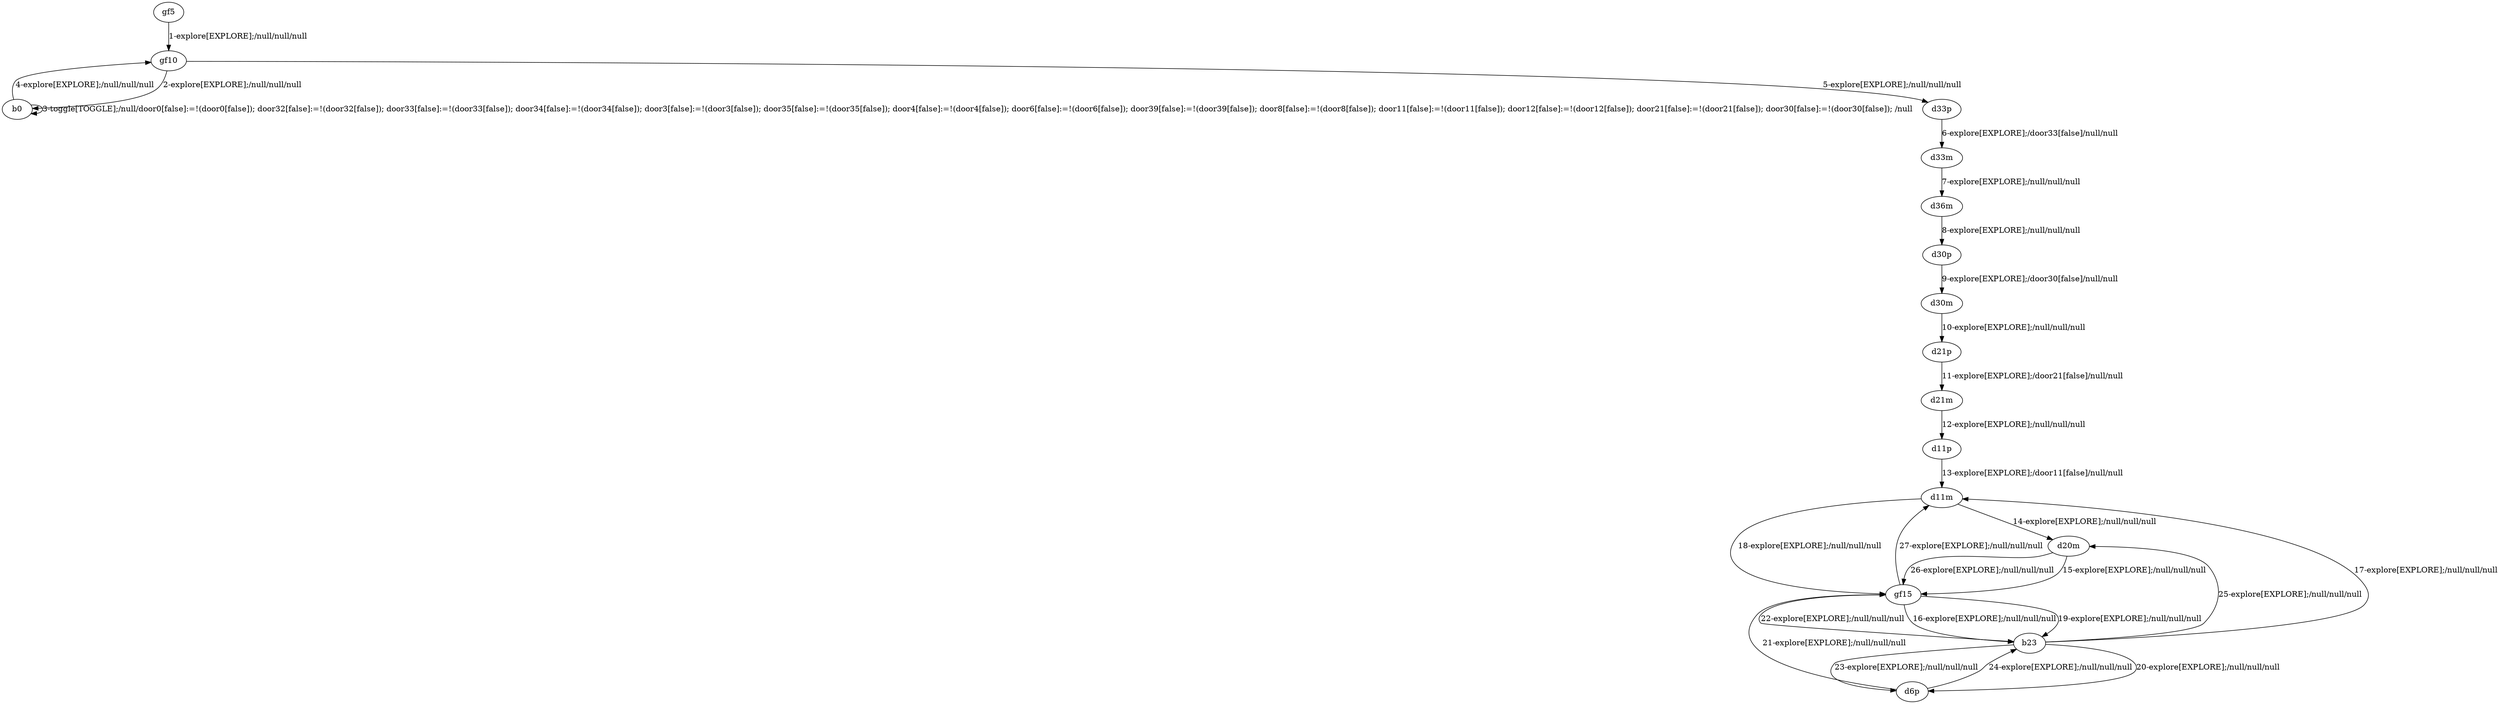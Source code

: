 # Total number of goals covered by this test: 1
# gf15 --> d11m

digraph g {
"gf5" -> "gf10" [label = "1-explore[EXPLORE];/null/null/null"];
"gf10" -> "b0" [label = "2-explore[EXPLORE];/null/null/null"];
"b0" -> "b0" [label = "3-toggle[TOGGLE];/null/door0[false]:=!(door0[false]); door32[false]:=!(door32[false]); door33[false]:=!(door33[false]); door34[false]:=!(door34[false]); door3[false]:=!(door3[false]); door35[false]:=!(door35[false]); door4[false]:=!(door4[false]); door6[false]:=!(door6[false]); door39[false]:=!(door39[false]); door8[false]:=!(door8[false]); door11[false]:=!(door11[false]); door12[false]:=!(door12[false]); door21[false]:=!(door21[false]); door30[false]:=!(door30[false]); /null"];
"b0" -> "gf10" [label = "4-explore[EXPLORE];/null/null/null"];
"gf10" -> "d33p" [label = "5-explore[EXPLORE];/null/null/null"];
"d33p" -> "d33m" [label = "6-explore[EXPLORE];/door33[false]/null/null"];
"d33m" -> "d36m" [label = "7-explore[EXPLORE];/null/null/null"];
"d36m" -> "d30p" [label = "8-explore[EXPLORE];/null/null/null"];
"d30p" -> "d30m" [label = "9-explore[EXPLORE];/door30[false]/null/null"];
"d30m" -> "d21p" [label = "10-explore[EXPLORE];/null/null/null"];
"d21p" -> "d21m" [label = "11-explore[EXPLORE];/door21[false]/null/null"];
"d21m" -> "d11p" [label = "12-explore[EXPLORE];/null/null/null"];
"d11p" -> "d11m" [label = "13-explore[EXPLORE];/door11[false]/null/null"];
"d11m" -> "d20m" [label = "14-explore[EXPLORE];/null/null/null"];
"d20m" -> "gf15" [label = "15-explore[EXPLORE];/null/null/null"];
"gf15" -> "b23" [label = "16-explore[EXPLORE];/null/null/null"];
"b23" -> "d11m" [label = "17-explore[EXPLORE];/null/null/null"];
"d11m" -> "gf15" [label = "18-explore[EXPLORE];/null/null/null"];
"gf15" -> "b23" [label = "19-explore[EXPLORE];/null/null/null"];
"b23" -> "d6p" [label = "20-explore[EXPLORE];/null/null/null"];
"d6p" -> "gf15" [label = "21-explore[EXPLORE];/null/null/null"];
"gf15" -> "b23" [label = "22-explore[EXPLORE];/null/null/null"];
"b23" -> "d6p" [label = "23-explore[EXPLORE];/null/null/null"];
"d6p" -> "b23" [label = "24-explore[EXPLORE];/null/null/null"];
"b23" -> "d20m" [label = "25-explore[EXPLORE];/null/null/null"];
"d20m" -> "gf15" [label = "26-explore[EXPLORE];/null/null/null"];
"gf15" -> "d11m" [label = "27-explore[EXPLORE];/null/null/null"];
}